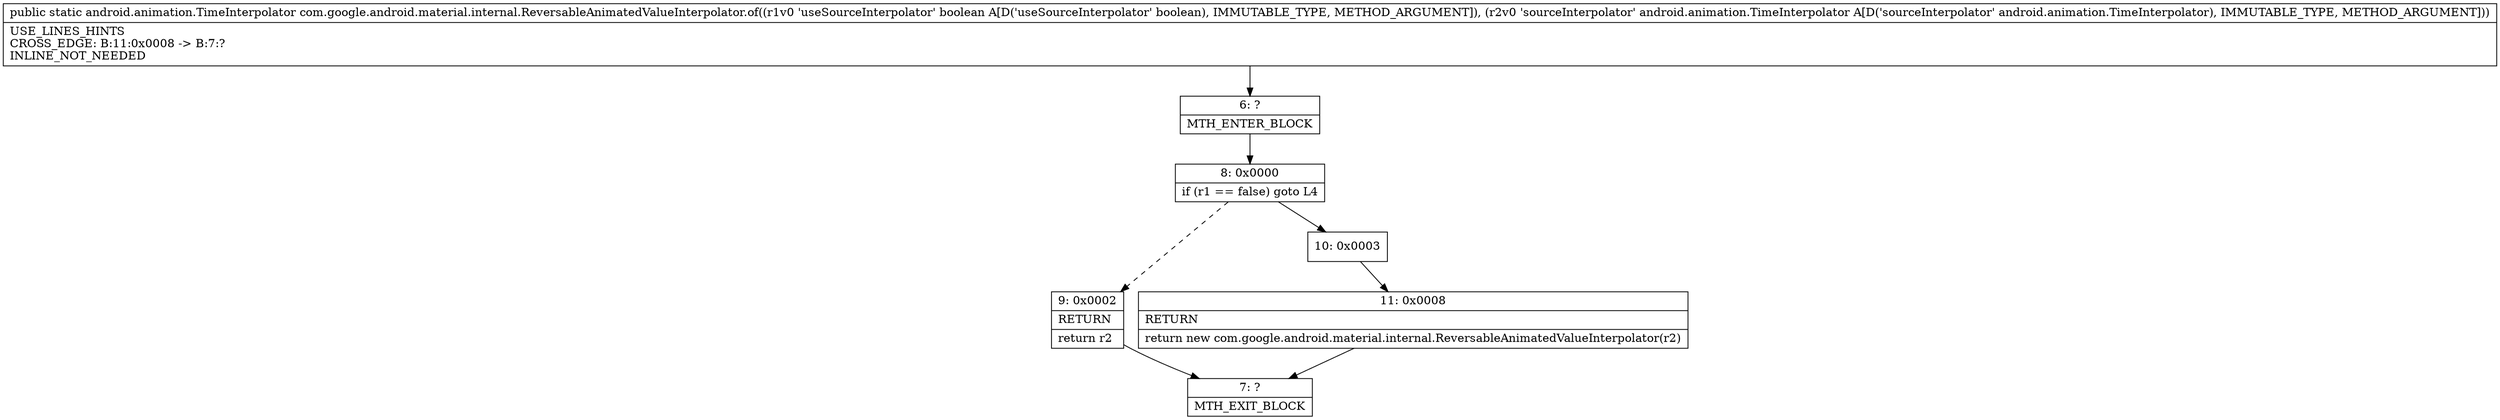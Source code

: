 digraph "CFG forcom.google.android.material.internal.ReversableAnimatedValueInterpolator.of(ZLandroid\/animation\/TimeInterpolator;)Landroid\/animation\/TimeInterpolator;" {
Node_6 [shape=record,label="{6\:\ ?|MTH_ENTER_BLOCK\l}"];
Node_8 [shape=record,label="{8\:\ 0x0000|if (r1 == false) goto L4\l}"];
Node_9 [shape=record,label="{9\:\ 0x0002|RETURN\l|return r2\l}"];
Node_7 [shape=record,label="{7\:\ ?|MTH_EXIT_BLOCK\l}"];
Node_10 [shape=record,label="{10\:\ 0x0003}"];
Node_11 [shape=record,label="{11\:\ 0x0008|RETURN\l|return new com.google.android.material.internal.ReversableAnimatedValueInterpolator(r2)\l}"];
MethodNode[shape=record,label="{public static android.animation.TimeInterpolator com.google.android.material.internal.ReversableAnimatedValueInterpolator.of((r1v0 'useSourceInterpolator' boolean A[D('useSourceInterpolator' boolean), IMMUTABLE_TYPE, METHOD_ARGUMENT]), (r2v0 'sourceInterpolator' android.animation.TimeInterpolator A[D('sourceInterpolator' android.animation.TimeInterpolator), IMMUTABLE_TYPE, METHOD_ARGUMENT]))  | USE_LINES_HINTS\lCROSS_EDGE: B:11:0x0008 \-\> B:7:?\lINLINE_NOT_NEEDED\l}"];
MethodNode -> Node_6;Node_6 -> Node_8;
Node_8 -> Node_9[style=dashed];
Node_8 -> Node_10;
Node_9 -> Node_7;
Node_10 -> Node_11;
Node_11 -> Node_7;
}

